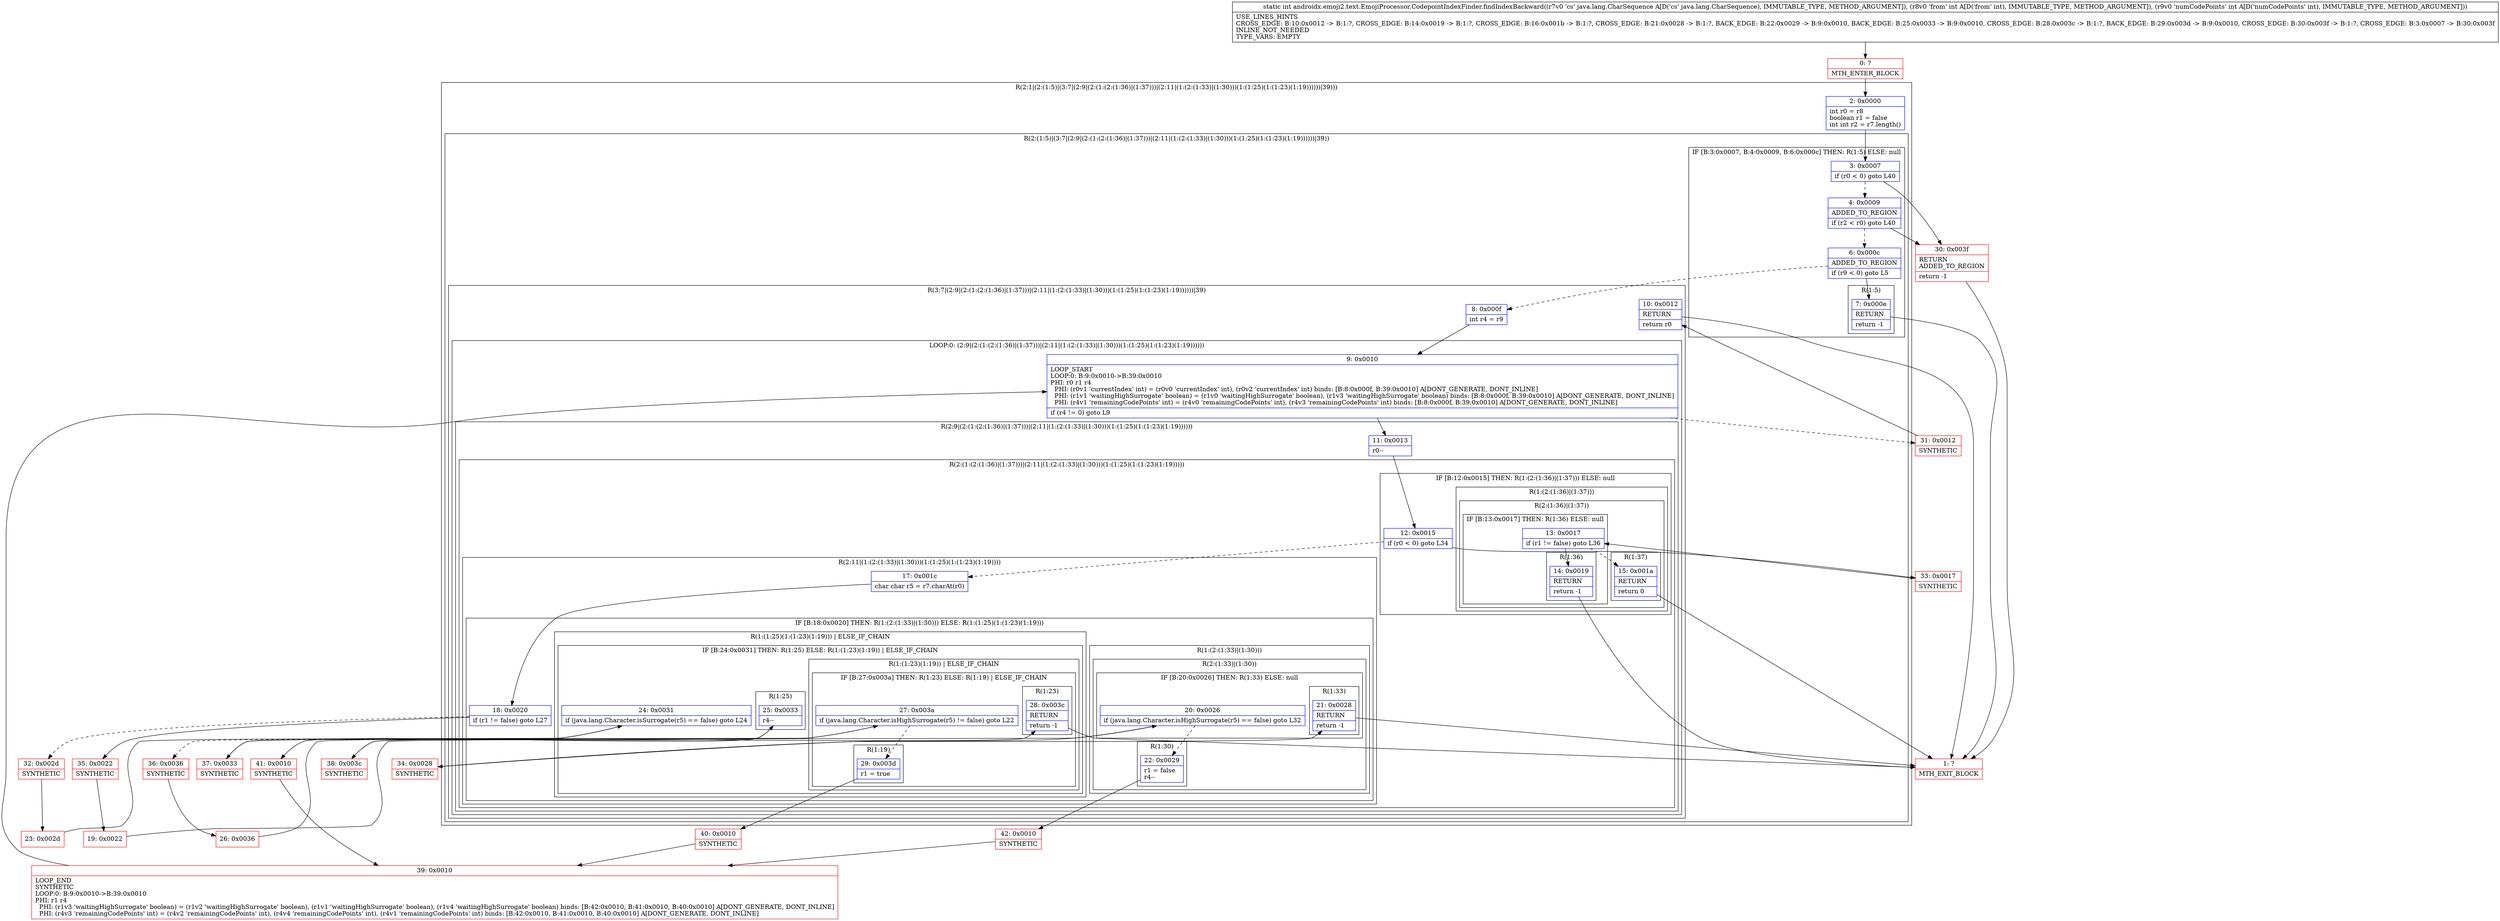 digraph "CFG forandroidx.emoji2.text.EmojiProcessor.CodepointIndexFinder.findIndexBackward(Ljava\/lang\/CharSequence;II)I" {
subgraph cluster_Region_1505846687 {
label = "R(2:1|(2:(1:5)|(3:7|(2:9|(2:(1:(2:(1:36)|(1:37)))|(2:11|(1:(2:(1:33)|(1:30)))(1:(1:25)(1:(1:23)(1:19))))))|39)))";
node [shape=record,color=blue];
Node_2 [shape=record,label="{2\:\ 0x0000|int r0 = r8\lboolean r1 = false\lint int r2 = r7.length()\l}"];
subgraph cluster_Region_1252815931 {
label = "R(2:(1:5)|(3:7|(2:9|(2:(1:(2:(1:36)|(1:37)))|(2:11|(1:(2:(1:33)|(1:30)))(1:(1:25)(1:(1:23)(1:19))))))|39))";
node [shape=record,color=blue];
subgraph cluster_IfRegion_44378264 {
label = "IF [B:3:0x0007, B:4:0x0009, B:6:0x000c] THEN: R(1:5) ELSE: null";
node [shape=record,color=blue];
Node_3 [shape=record,label="{3\:\ 0x0007|if (r0 \< 0) goto L40\l}"];
Node_4 [shape=record,label="{4\:\ 0x0009|ADDED_TO_REGION\l|if (r2 \< r0) goto L40\l}"];
Node_6 [shape=record,label="{6\:\ 0x000c|ADDED_TO_REGION\l|if (r9 \< 0) goto L5\l}"];
subgraph cluster_Region_59461046 {
label = "R(1:5)";
node [shape=record,color=blue];
Node_7 [shape=record,label="{7\:\ 0x000e|RETURN\l|return \-1\l}"];
}
}
subgraph cluster_Region_1276138019 {
label = "R(3:7|(2:9|(2:(1:(2:(1:36)|(1:37)))|(2:11|(1:(2:(1:33)|(1:30)))(1:(1:25)(1:(1:23)(1:19))))))|39)";
node [shape=record,color=blue];
Node_8 [shape=record,label="{8\:\ 0x000f|int r4 = r9\l}"];
subgraph cluster_LoopRegion_1946041931 {
label = "LOOP:0: (2:9|(2:(1:(2:(1:36)|(1:37)))|(2:11|(1:(2:(1:33)|(1:30)))(1:(1:25)(1:(1:23)(1:19))))))";
node [shape=record,color=blue];
Node_9 [shape=record,label="{9\:\ 0x0010|LOOP_START\lLOOP:0: B:9:0x0010\-\>B:39:0x0010\lPHI: r0 r1 r4 \l  PHI: (r0v1 'currentIndex' int) = (r0v0 'currentIndex' int), (r0v2 'currentIndex' int) binds: [B:8:0x000f, B:39:0x0010] A[DONT_GENERATE, DONT_INLINE]\l  PHI: (r1v1 'waitingHighSurrogate' boolean) = (r1v0 'waitingHighSurrogate' boolean), (r1v3 'waitingHighSurrogate' boolean) binds: [B:8:0x000f, B:39:0x0010] A[DONT_GENERATE, DONT_INLINE]\l  PHI: (r4v1 'remainingCodePoints' int) = (r4v0 'remainingCodePoints' int), (r4v3 'remainingCodePoints' int) binds: [B:8:0x000f, B:39:0x0010] A[DONT_GENERATE, DONT_INLINE]\l|if (r4 != 0) goto L9\l}"];
subgraph cluster_Region_1422991175 {
label = "R(2:9|(2:(1:(2:(1:36)|(1:37)))|(2:11|(1:(2:(1:33)|(1:30)))(1:(1:25)(1:(1:23)(1:19))))))";
node [shape=record,color=blue];
Node_11 [shape=record,label="{11\:\ 0x0013|r0\-\-\l}"];
subgraph cluster_Region_1309617593 {
label = "R(2:(1:(2:(1:36)|(1:37)))|(2:11|(1:(2:(1:33)|(1:30)))(1:(1:25)(1:(1:23)(1:19)))))";
node [shape=record,color=blue];
subgraph cluster_IfRegion_506407843 {
label = "IF [B:12:0x0015] THEN: R(1:(2:(1:36)|(1:37))) ELSE: null";
node [shape=record,color=blue];
Node_12 [shape=record,label="{12\:\ 0x0015|if (r0 \< 0) goto L34\l}"];
subgraph cluster_Region_491145718 {
label = "R(1:(2:(1:36)|(1:37)))";
node [shape=record,color=blue];
subgraph cluster_Region_878902217 {
label = "R(2:(1:36)|(1:37))";
node [shape=record,color=blue];
subgraph cluster_IfRegion_1078502941 {
label = "IF [B:13:0x0017] THEN: R(1:36) ELSE: null";
node [shape=record,color=blue];
Node_13 [shape=record,label="{13\:\ 0x0017|if (r1 != false) goto L36\l}"];
subgraph cluster_Region_1843262990 {
label = "R(1:36)";
node [shape=record,color=blue];
Node_14 [shape=record,label="{14\:\ 0x0019|RETURN\l|return \-1\l}"];
}
}
subgraph cluster_Region_1510501609 {
label = "R(1:37)";
node [shape=record,color=blue];
Node_15 [shape=record,label="{15\:\ 0x001a|RETURN\l|return 0\l}"];
}
}
}
}
subgraph cluster_Region_1121465350 {
label = "R(2:11|(1:(2:(1:33)|(1:30)))(1:(1:25)(1:(1:23)(1:19))))";
node [shape=record,color=blue];
Node_17 [shape=record,label="{17\:\ 0x001c|char char r5 = r7.charAt(r0)\l}"];
subgraph cluster_IfRegion_1135854102 {
label = "IF [B:18:0x0020] THEN: R(1:(2:(1:33)|(1:30))) ELSE: R(1:(1:25)(1:(1:23)(1:19)))";
node [shape=record,color=blue];
Node_18 [shape=record,label="{18\:\ 0x0020|if (r1 != false) goto L27\l}"];
subgraph cluster_Region_1974376359 {
label = "R(1:(2:(1:33)|(1:30)))";
node [shape=record,color=blue];
subgraph cluster_Region_1454474856 {
label = "R(2:(1:33)|(1:30))";
node [shape=record,color=blue];
subgraph cluster_IfRegion_1979913831 {
label = "IF [B:20:0x0026] THEN: R(1:33) ELSE: null";
node [shape=record,color=blue];
Node_20 [shape=record,label="{20\:\ 0x0026|if (java.lang.Character.isHighSurrogate(r5) == false) goto L32\l}"];
subgraph cluster_Region_1423861558 {
label = "R(1:33)";
node [shape=record,color=blue];
Node_21 [shape=record,label="{21\:\ 0x0028|RETURN\l|return \-1\l}"];
}
}
subgraph cluster_Region_1771189549 {
label = "R(1:30)";
node [shape=record,color=blue];
Node_22 [shape=record,label="{22\:\ 0x0029|r1 = false\lr4\-\-\l}"];
}
}
}
subgraph cluster_Region_1302865504 {
label = "R(1:(1:25)(1:(1:23)(1:19))) | ELSE_IF_CHAIN\l";
node [shape=record,color=blue];
subgraph cluster_IfRegion_729663939 {
label = "IF [B:24:0x0031] THEN: R(1:25) ELSE: R(1:(1:23)(1:19)) | ELSE_IF_CHAIN\l";
node [shape=record,color=blue];
Node_24 [shape=record,label="{24\:\ 0x0031|if (java.lang.Character.isSurrogate(r5) == false) goto L24\l}"];
subgraph cluster_Region_1005628432 {
label = "R(1:25)";
node [shape=record,color=blue];
Node_25 [shape=record,label="{25\:\ 0x0033|r4\-\-\l}"];
}
subgraph cluster_Region_1278907357 {
label = "R(1:(1:23)(1:19)) | ELSE_IF_CHAIN\l";
node [shape=record,color=blue];
subgraph cluster_IfRegion_357785744 {
label = "IF [B:27:0x003a] THEN: R(1:23) ELSE: R(1:19) | ELSE_IF_CHAIN\l";
node [shape=record,color=blue];
Node_27 [shape=record,label="{27\:\ 0x003a|if (java.lang.Character.isHighSurrogate(r5) != false) goto L22\l}"];
subgraph cluster_Region_375574260 {
label = "R(1:23)";
node [shape=record,color=blue];
Node_28 [shape=record,label="{28\:\ 0x003c|RETURN\l|return \-1\l}"];
}
subgraph cluster_Region_668853110 {
label = "R(1:19)";
node [shape=record,color=blue];
Node_29 [shape=record,label="{29\:\ 0x003d|r1 = true\l}"];
}
}
}
}
}
}
}
}
}
}
Node_10 [shape=record,label="{10\:\ 0x0012|RETURN\l|return r0\l}"];
}
}
}
Node_0 [shape=record,color=red,label="{0\:\ ?|MTH_ENTER_BLOCK\l}"];
Node_1 [shape=record,color=red,label="{1\:\ ?|MTH_EXIT_BLOCK\l}"];
Node_32 [shape=record,color=red,label="{32\:\ 0x002d|SYNTHETIC\l}"];
Node_23 [shape=record,color=red,label="{23\:\ 0x002d}"];
Node_36 [shape=record,color=red,label="{36\:\ 0x0036|SYNTHETIC\l}"];
Node_26 [shape=record,color=red,label="{26\:\ 0x0036}"];
Node_40 [shape=record,color=red,label="{40\:\ 0x0010|SYNTHETIC\l}"];
Node_39 [shape=record,color=red,label="{39\:\ 0x0010|LOOP_END\lSYNTHETIC\lLOOP:0: B:9:0x0010\-\>B:39:0x0010\lPHI: r1 r4 \l  PHI: (r1v3 'waitingHighSurrogate' boolean) = (r1v2 'waitingHighSurrogate' boolean), (r1v1 'waitingHighSurrogate' boolean), (r1v4 'waitingHighSurrogate' boolean) binds: [B:42:0x0010, B:41:0x0010, B:40:0x0010] A[DONT_GENERATE, DONT_INLINE]\l  PHI: (r4v3 'remainingCodePoints' int) = (r4v2 'remainingCodePoints' int), (r4v4 'remainingCodePoints' int), (r4v1 'remainingCodePoints' int) binds: [B:42:0x0010, B:41:0x0010, B:40:0x0010] A[DONT_GENERATE, DONT_INLINE]\l}"];
Node_38 [shape=record,color=red,label="{38\:\ 0x003c|SYNTHETIC\l}"];
Node_37 [shape=record,color=red,label="{37\:\ 0x0033|SYNTHETIC\l}"];
Node_41 [shape=record,color=red,label="{41\:\ 0x0010|SYNTHETIC\l}"];
Node_35 [shape=record,color=red,label="{35\:\ 0x0022|SYNTHETIC\l}"];
Node_19 [shape=record,color=red,label="{19\:\ 0x0022}"];
Node_42 [shape=record,color=red,label="{42\:\ 0x0010|SYNTHETIC\l}"];
Node_34 [shape=record,color=red,label="{34\:\ 0x0028|SYNTHETIC\l}"];
Node_33 [shape=record,color=red,label="{33\:\ 0x0017|SYNTHETIC\l}"];
Node_31 [shape=record,color=red,label="{31\:\ 0x0012|SYNTHETIC\l}"];
Node_30 [shape=record,color=red,label="{30\:\ 0x003f|RETURN\lADDED_TO_REGION\l|return \-1\l}"];
MethodNode[shape=record,label="{static int androidx.emoji2.text.EmojiProcessor.CodepointIndexFinder.findIndexBackward((r7v0 'cs' java.lang.CharSequence A[D('cs' java.lang.CharSequence), IMMUTABLE_TYPE, METHOD_ARGUMENT]), (r8v0 'from' int A[D('from' int), IMMUTABLE_TYPE, METHOD_ARGUMENT]), (r9v0 'numCodePoints' int A[D('numCodePoints' int), IMMUTABLE_TYPE, METHOD_ARGUMENT]))  | USE_LINES_HINTS\lCROSS_EDGE: B:10:0x0012 \-\> B:1:?, CROSS_EDGE: B:14:0x0019 \-\> B:1:?, CROSS_EDGE: B:16:0x001b \-\> B:1:?, CROSS_EDGE: B:21:0x0028 \-\> B:1:?, BACK_EDGE: B:22:0x0029 \-\> B:9:0x0010, BACK_EDGE: B:25:0x0033 \-\> B:9:0x0010, CROSS_EDGE: B:28:0x003c \-\> B:1:?, BACK_EDGE: B:29:0x003d \-\> B:9:0x0010, CROSS_EDGE: B:30:0x003f \-\> B:1:?, CROSS_EDGE: B:3:0x0007 \-\> B:30:0x003f\lINLINE_NOT_NEEDED\lTYPE_VARS: EMPTY\l}"];
MethodNode -> Node_0;Node_2 -> Node_3;
Node_3 -> Node_4[style=dashed];
Node_3 -> Node_30;
Node_4 -> Node_6[style=dashed];
Node_4 -> Node_30;
Node_6 -> Node_7;
Node_6 -> Node_8[style=dashed];
Node_7 -> Node_1;
Node_8 -> Node_9;
Node_9 -> Node_11;
Node_9 -> Node_31[style=dashed];
Node_11 -> Node_12;
Node_12 -> Node_17[style=dashed];
Node_12 -> Node_33;
Node_13 -> Node_14;
Node_13 -> Node_15[style=dashed];
Node_14 -> Node_1;
Node_15 -> Node_1;
Node_17 -> Node_18;
Node_18 -> Node_32[style=dashed];
Node_18 -> Node_35;
Node_20 -> Node_22[style=dashed];
Node_20 -> Node_34;
Node_21 -> Node_1;
Node_22 -> Node_42;
Node_24 -> Node_36[style=dashed];
Node_24 -> Node_37;
Node_25 -> Node_41;
Node_27 -> Node_29[style=dashed];
Node_27 -> Node_38;
Node_28 -> Node_1;
Node_29 -> Node_40;
Node_10 -> Node_1;
Node_0 -> Node_2;
Node_32 -> Node_23;
Node_23 -> Node_24;
Node_36 -> Node_26;
Node_26 -> Node_27;
Node_40 -> Node_39;
Node_39 -> Node_9;
Node_38 -> Node_28;
Node_37 -> Node_25;
Node_41 -> Node_39;
Node_35 -> Node_19;
Node_19 -> Node_20;
Node_42 -> Node_39;
Node_34 -> Node_21;
Node_33 -> Node_13;
Node_31 -> Node_10;
Node_30 -> Node_1;
}


